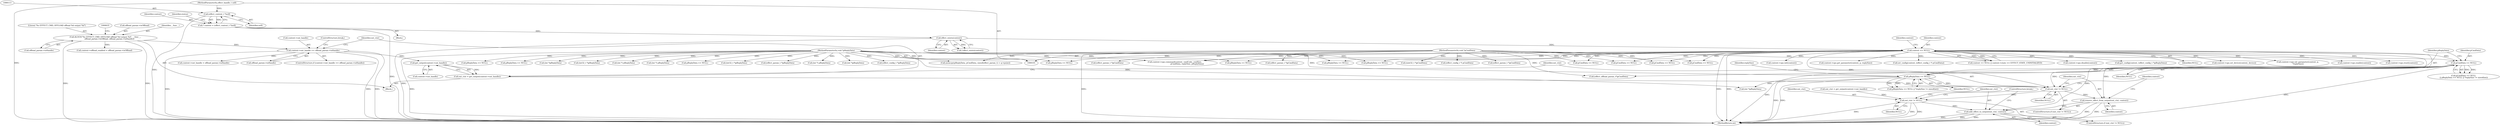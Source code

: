 digraph "0_Android_073a80800f341325932c66818ce4302b312909a4@pointer" {
"1000661" [label="(Call,out_ctxt != NULL)"];
"1000654" [label="(Call,out_ctxt = get_output(context->out_handle))"];
"1000656" [label="(Call,get_output(context->out_handle))"];
"1000646" [label="(Call,context->out_handle == offload_param->ioHandle)"];
"1000623" [label="(Call,ALOGV(\"%s EFFECT_CMD_OFFLOAD offload %d output %d\", __func__,\n              offload_param->isOffload, offload_param->ioHandle))"];
"1000596" [label="(Call,pCmdData == NULL)"];
"1000105" [label="(MethodParameterIn,void *pCmdData)"];
"1000135" [label="(Call,context == NULL)"];
"1000125" [label="(Call,effect_exists(context))"];
"1000110" [label="(Call,* context = (effect_context_t *)self)"];
"1000112" [label="(Call,(effect_context_t *)self)"];
"1000102" [label="(MethodParameterIn,effect_handle_t self)"];
"1000600" [label="(Call,pReplyData == NULL)"];
"1000107" [label="(MethodParameterIn,void *pReplyData)"];
"1000664" [label="(Call,remove_effect_from_output(out_ctxt, context))"];
"1000684" [label="(Call,add_effect_to_output(out_ctxt, context))"];
"1000681" [label="(Call,out_ctxt != NULL)"];
"1000412" [label="(Call,(effect_param_t *)pCmdData)"];
"1000140" [label="(Identifier,context)"];
"1000393" [label="(Call,pReplyData == NULL)"];
"1000685" [label="(Identifier,out_ctxt)"];
"1000136" [label="(Identifier,context)"];
"1000686" [label="(Identifier,context)"];
"1000664" [label="(Call,remove_effect_from_output(out_ctxt, context))"];
"1000202" [label="(Call,pReplyData == NULL)"];
"1000326" [label="(Call,pReplyData == NULL)"];
"1000470" [label="(Call,context->ops.get_parameter(context, p, replySize))"];
"1000114" [label="(Identifier,self)"];
"1000626" [label="(Call,offload_param->isOffload)"];
"1000135" [label="(Call,context == NULL)"];
"1000660" [label="(ControlStructure,if (out_ctxt != NULL))"];
"1000124" [label="(Call,!effect_exists(context))"];
"1000620" [label="(Call,(effect_offload_param_t*)pCmdData)"];
"1000221" [label="(Call,set_config(context, (effect_config_t *) pCmdData))"];
"1000370" [label="(Call,(int *)pReplyData)"];
"1000134" [label="(Call,context == NULL || context->state == EFFECT_STATE_UNINITIALIZED)"];
"1000105" [label="(MethodParameterIn,void *pCmdData)"];
"1000598" [label="(Identifier,NULL)"];
"1000646" [label="(Call,context->out_handle == offload_param->ioHandle)"];
"1000363" [label="(Call,context->ops.disable(context))"];
"1000682" [label="(Identifier,out_ctxt)"];
"1000125" [label="(Call,effect_exists(context))"];
"1000665" [label="(Identifier,out_ctxt)"];
"1000599" [label="(Call,pReplyData == NULL || *replySize != sizeof(int))"];
"1000570" [label="(Call,(uint32_t *)pCmdData)"];
"1000255" [label="(Call,get_config(context, (effect_config_t *)pReplyData))"];
"1000223" [label="(Call,(effect_config_t *) pCmdData)"];
"1000684" [label="(Call,add_effect_to_output(out_ctxt, context))"];
"1000605" [label="(Identifier,replySize)"];
"1000661" [label="(Call,out_ctxt != NULL)"];
"1000517" [label="(Call,(int32_t *)pReplyData)"];
"1000662" [label="(Identifier,out_ctxt)"];
"1000634" [label="(Call,(int *)pReplyData)"];
"1000669" [label="(Identifier,context)"];
"1000185" [label="(Call,(int *) pReplyData)"];
"1000687" [label="(ControlStructure,break;)"];
"1000657" [label="(Call,context->out_handle)"];
"1000666" [label="(Identifier,context)"];
"1000602" [label="(Identifier,NULL)"];
"1000379" [label="(Call,pCmdData == NULL)"];
"1000111" [label="(Identifier,context)"];
"1000683" [label="(Identifier,NULL)"];
"1000108" [label="(Block,)"];
"1000655" [label="(Identifier,out_ctxt)"];
"1000680" [label="(ControlStructure,if (out_ctxt != NULL))"];
"1000137" [label="(Identifier,NULL)"];
"1000601" [label="(Identifier,pReplyData)"];
"1000656" [label="(Call,get_output(context->out_handle))"];
"1000681" [label="(Call,out_ctxt != NULL)"];
"1000579" [label="(Call,context->ops.set_device(context, device))"];
"1000110" [label="(Call,* context = (effect_context_t *)self)"];
"1000479" [label="(Call,pCmdData == NULL)"];
"1000177" [label="(Call,(int *) pReplyData)"];
"1000663" [label="(Identifier,NULL)"];
"1000638" [label="(Call,context->offload_enabled = offload_param->isOffload)"];
"1000496" [label="(Call,pReplyData == NULL)"];
"1000102" [label="(MethodParameterIn,effect_handle_t self)"];
"1000667" [label="(Call,context->out_handle = offload_param->ioHandle)"];
"1000623" [label="(Call,ALOGV(\"%s EFFECT_CMD_OFFLOAD offload %d output %d\", __func__,\n              offload_param->isOffload, offload_param->ioHandle))"];
"1000112" [label="(Call,(effect_context_t *)self)"];
"1000647" [label="(Call,context->out_handle)"];
"1000230" [label="(Call,pReplyData == NULL)"];
"1000535" [label="(Call,(int32_t *)pReplyData)"];
"1000654" [label="(Call,out_ctxt = get_output(context->out_handle))"];
"1000118" [label="(Identifier,status)"];
"1000587" [label="(Block,)"];
"1000625" [label="(Identifier,__func__)"];
"1000461" [label="(Call,(effect_param_t *)pReplyData)"];
"1000449" [label="(Call,memcpy(pReplyData, pCmdData, sizeof(effect_param_t) + q->psize))"];
"1000701" [label="(Call,context->ops.command(context, cmdCode, cmdSize,\n                                          pCmdData, replySize, pReplyData))"];
"1000107" [label="(MethodParameterIn,void *pReplyData)"];
"1000538" [label="(Call,context->ops.set_parameter(context, p,\n *replySize))"];
"1000126" [label="(Identifier,context)"];
"1000218" [label="(Call,(int *) pReplyData)"];
"1000155" [label="(Call,pReplyData == NULL)"];
"1000524" [label="(Call,(effect_param_t *)pCmdData)"];
"1000597" [label="(Identifier,pCmdData)"];
"1000311" [label="(Call,context->ops.enable(context))"];
"1000674" [label="(Call,out_ctxt = get_output(context->out_handle))"];
"1000318" [label="(Call,(int *)pReplyData)"];
"1000650" [label="(Call,offload_param->ioHandle)"];
"1000551" [label="(Call,pCmdData == NULL)"];
"1000595" [label="(Call,pCmdData == NULL\n || pReplyData == NULL || *replySize != sizeof(int))"];
"1000268" [label="(Call,context->ops.reset(context))"];
"1000257" [label="(Call,(effect_config_t *)pReplyData)"];
"1000624" [label="(Literal,\"%s EFFECT_CMD_OFFLOAD offload %d output %d\")"];
"1000596" [label="(Call,pCmdData == NULL)"];
"1000600" [label="(Call,pReplyData == NULL)"];
"1000645" [label="(ControlStructure,if (context->out_handle == offload_param->ioHandle))"];
"1000629" [label="(Call,offload_param->ioHandle)"];
"1000446" [label="(Call,(effect_param_t *)pCmdData)"];
"1000653" [label="(ControlStructure,break;)"];
"1000180" [label="(Call,context->ops.init(context))"];
"1000193" [label="(Call,pCmdData == NULL)"];
"1000725" [label="(MethodReturn,int)"];
"1000274" [label="(Call,pReplyData == NULL)"];
"1000661" -> "1000660"  [label="AST: "];
"1000661" -> "1000663"  [label="CFG: "];
"1000662" -> "1000661"  [label="AST: "];
"1000663" -> "1000661"  [label="AST: "];
"1000665" -> "1000661"  [label="CFG: "];
"1000669" -> "1000661"  [label="CFG: "];
"1000654" -> "1000661"  [label="DDG: "];
"1000596" -> "1000661"  [label="DDG: "];
"1000600" -> "1000661"  [label="DDG: "];
"1000135" -> "1000661"  [label="DDG: "];
"1000661" -> "1000664"  [label="DDG: "];
"1000661" -> "1000681"  [label="DDG: "];
"1000654" -> "1000587"  [label="AST: "];
"1000654" -> "1000656"  [label="CFG: "];
"1000655" -> "1000654"  [label="AST: "];
"1000656" -> "1000654"  [label="AST: "];
"1000662" -> "1000654"  [label="CFG: "];
"1000656" -> "1000654"  [label="DDG: "];
"1000656" -> "1000657"  [label="CFG: "];
"1000657" -> "1000656"  [label="AST: "];
"1000646" -> "1000656"  [label="DDG: "];
"1000646" -> "1000645"  [label="AST: "];
"1000646" -> "1000650"  [label="CFG: "];
"1000647" -> "1000646"  [label="AST: "];
"1000650" -> "1000646"  [label="AST: "];
"1000653" -> "1000646"  [label="CFG: "];
"1000655" -> "1000646"  [label="CFG: "];
"1000646" -> "1000725"  [label="DDG: "];
"1000646" -> "1000725"  [label="DDG: "];
"1000646" -> "1000725"  [label="DDG: "];
"1000623" -> "1000646"  [label="DDG: "];
"1000646" -> "1000667"  [label="DDG: "];
"1000623" -> "1000587"  [label="AST: "];
"1000623" -> "1000629"  [label="CFG: "];
"1000624" -> "1000623"  [label="AST: "];
"1000625" -> "1000623"  [label="AST: "];
"1000626" -> "1000623"  [label="AST: "];
"1000629" -> "1000623"  [label="AST: "];
"1000635" -> "1000623"  [label="CFG: "];
"1000623" -> "1000725"  [label="DDG: "];
"1000623" -> "1000725"  [label="DDG: "];
"1000623" -> "1000638"  [label="DDG: "];
"1000596" -> "1000595"  [label="AST: "];
"1000596" -> "1000598"  [label="CFG: "];
"1000597" -> "1000596"  [label="AST: "];
"1000598" -> "1000596"  [label="AST: "];
"1000601" -> "1000596"  [label="CFG: "];
"1000595" -> "1000596"  [label="CFG: "];
"1000596" -> "1000725"  [label="DDG: "];
"1000596" -> "1000725"  [label="DDG: "];
"1000596" -> "1000595"  [label="DDG: "];
"1000596" -> "1000595"  [label="DDG: "];
"1000105" -> "1000596"  [label="DDG: "];
"1000135" -> "1000596"  [label="DDG: "];
"1000596" -> "1000600"  [label="DDG: "];
"1000596" -> "1000620"  [label="DDG: "];
"1000105" -> "1000101"  [label="AST: "];
"1000105" -> "1000725"  [label="DDG: "];
"1000105" -> "1000193"  [label="DDG: "];
"1000105" -> "1000223"  [label="DDG: "];
"1000105" -> "1000379"  [label="DDG: "];
"1000105" -> "1000412"  [label="DDG: "];
"1000105" -> "1000446"  [label="DDG: "];
"1000105" -> "1000449"  [label="DDG: "];
"1000105" -> "1000479"  [label="DDG: "];
"1000105" -> "1000524"  [label="DDG: "];
"1000105" -> "1000551"  [label="DDG: "];
"1000105" -> "1000570"  [label="DDG: "];
"1000105" -> "1000620"  [label="DDG: "];
"1000105" -> "1000701"  [label="DDG: "];
"1000135" -> "1000134"  [label="AST: "];
"1000135" -> "1000137"  [label="CFG: "];
"1000136" -> "1000135"  [label="AST: "];
"1000137" -> "1000135"  [label="AST: "];
"1000140" -> "1000135"  [label="CFG: "];
"1000134" -> "1000135"  [label="CFG: "];
"1000135" -> "1000725"  [label="DDG: "];
"1000135" -> "1000725"  [label="DDG: "];
"1000135" -> "1000134"  [label="DDG: "];
"1000135" -> "1000134"  [label="DDG: "];
"1000125" -> "1000135"  [label="DDG: "];
"1000135" -> "1000155"  [label="DDG: "];
"1000135" -> "1000180"  [label="DDG: "];
"1000135" -> "1000193"  [label="DDG: "];
"1000135" -> "1000221"  [label="DDG: "];
"1000135" -> "1000230"  [label="DDG: "];
"1000135" -> "1000255"  [label="DDG: "];
"1000135" -> "1000268"  [label="DDG: "];
"1000135" -> "1000274"  [label="DDG: "];
"1000135" -> "1000311"  [label="DDG: "];
"1000135" -> "1000326"  [label="DDG: "];
"1000135" -> "1000363"  [label="DDG: "];
"1000135" -> "1000379"  [label="DDG: "];
"1000135" -> "1000470"  [label="DDG: "];
"1000135" -> "1000479"  [label="DDG: "];
"1000135" -> "1000538"  [label="DDG: "];
"1000135" -> "1000551"  [label="DDG: "];
"1000135" -> "1000579"  [label="DDG: "];
"1000135" -> "1000664"  [label="DDG: "];
"1000135" -> "1000684"  [label="DDG: "];
"1000135" -> "1000701"  [label="DDG: "];
"1000125" -> "1000124"  [label="AST: "];
"1000125" -> "1000126"  [label="CFG: "];
"1000126" -> "1000125"  [label="AST: "];
"1000124" -> "1000125"  [label="CFG: "];
"1000125" -> "1000725"  [label="DDG: "];
"1000125" -> "1000124"  [label="DDG: "];
"1000110" -> "1000125"  [label="DDG: "];
"1000110" -> "1000108"  [label="AST: "];
"1000110" -> "1000112"  [label="CFG: "];
"1000111" -> "1000110"  [label="AST: "];
"1000112" -> "1000110"  [label="AST: "];
"1000118" -> "1000110"  [label="CFG: "];
"1000110" -> "1000725"  [label="DDG: "];
"1000112" -> "1000110"  [label="DDG: "];
"1000112" -> "1000114"  [label="CFG: "];
"1000113" -> "1000112"  [label="AST: "];
"1000114" -> "1000112"  [label="AST: "];
"1000112" -> "1000725"  [label="DDG: "];
"1000102" -> "1000112"  [label="DDG: "];
"1000102" -> "1000101"  [label="AST: "];
"1000102" -> "1000725"  [label="DDG: "];
"1000600" -> "1000599"  [label="AST: "];
"1000600" -> "1000602"  [label="CFG: "];
"1000601" -> "1000600"  [label="AST: "];
"1000602" -> "1000600"  [label="AST: "];
"1000605" -> "1000600"  [label="CFG: "];
"1000599" -> "1000600"  [label="CFG: "];
"1000600" -> "1000725"  [label="DDG: "];
"1000600" -> "1000725"  [label="DDG: "];
"1000600" -> "1000599"  [label="DDG: "];
"1000600" -> "1000599"  [label="DDG: "];
"1000107" -> "1000600"  [label="DDG: "];
"1000600" -> "1000634"  [label="DDG: "];
"1000107" -> "1000101"  [label="AST: "];
"1000107" -> "1000725"  [label="DDG: "];
"1000107" -> "1000155"  [label="DDG: "];
"1000107" -> "1000177"  [label="DDG: "];
"1000107" -> "1000185"  [label="DDG: "];
"1000107" -> "1000202"  [label="DDG: "];
"1000107" -> "1000218"  [label="DDG: "];
"1000107" -> "1000230"  [label="DDG: "];
"1000107" -> "1000257"  [label="DDG: "];
"1000107" -> "1000274"  [label="DDG: "];
"1000107" -> "1000318"  [label="DDG: "];
"1000107" -> "1000326"  [label="DDG: "];
"1000107" -> "1000370"  [label="DDG: "];
"1000107" -> "1000393"  [label="DDG: "];
"1000107" -> "1000449"  [label="DDG: "];
"1000107" -> "1000461"  [label="DDG: "];
"1000107" -> "1000496"  [label="DDG: "];
"1000107" -> "1000517"  [label="DDG: "];
"1000107" -> "1000535"  [label="DDG: "];
"1000107" -> "1000634"  [label="DDG: "];
"1000107" -> "1000701"  [label="DDG: "];
"1000664" -> "1000660"  [label="AST: "];
"1000664" -> "1000666"  [label="CFG: "];
"1000665" -> "1000664"  [label="AST: "];
"1000666" -> "1000664"  [label="AST: "];
"1000669" -> "1000664"  [label="CFG: "];
"1000664" -> "1000725"  [label="DDG: "];
"1000664" -> "1000725"  [label="DDG: "];
"1000664" -> "1000684"  [label="DDG: "];
"1000684" -> "1000680"  [label="AST: "];
"1000684" -> "1000686"  [label="CFG: "];
"1000685" -> "1000684"  [label="AST: "];
"1000686" -> "1000684"  [label="AST: "];
"1000687" -> "1000684"  [label="CFG: "];
"1000684" -> "1000725"  [label="DDG: "];
"1000684" -> "1000725"  [label="DDG: "];
"1000684" -> "1000725"  [label="DDG: "];
"1000681" -> "1000684"  [label="DDG: "];
"1000681" -> "1000680"  [label="AST: "];
"1000681" -> "1000683"  [label="CFG: "];
"1000682" -> "1000681"  [label="AST: "];
"1000683" -> "1000681"  [label="AST: "];
"1000685" -> "1000681"  [label="CFG: "];
"1000687" -> "1000681"  [label="CFG: "];
"1000681" -> "1000725"  [label="DDG: "];
"1000681" -> "1000725"  [label="DDG: "];
"1000681" -> "1000725"  [label="DDG: "];
"1000674" -> "1000681"  [label="DDG: "];
}
